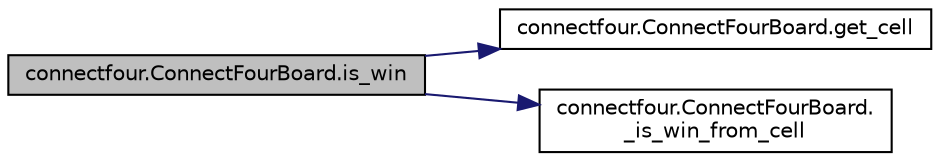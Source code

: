 digraph "connectfour.ConnectFourBoard.is_win"
{
  edge [fontname="Helvetica",fontsize="10",labelfontname="Helvetica",labelfontsize="10"];
  node [fontname="Helvetica",fontsize="10",shape=record];
  rankdir="LR";
  Node1 [label="connectfour.ConnectFourBoard.is_win",height=0.2,width=0.4,color="black", fillcolor="grey75", style="filled", fontcolor="black"];
  Node1 -> Node2 [color="midnightblue",fontsize="10",style="solid",fontname="Helvetica"];
  Node2 [label="connectfour.ConnectFourBoard.get_cell",height=0.2,width=0.4,color="black", fillcolor="white", style="filled",URL="$classconnectfour_1_1_connect_four_board.html#a088fda69e8c13c1e938cb4e138bb396d"];
  Node1 -> Node3 [color="midnightblue",fontsize="10",style="solid",fontname="Helvetica"];
  Node3 [label="connectfour.ConnectFourBoard.\l_is_win_from_cell",height=0.2,width=0.4,color="black", fillcolor="white", style="filled",URL="$classconnectfour_1_1_connect_four_board.html#a97f43455d548ff5cc1d6cce4fdac68f4"];
}
